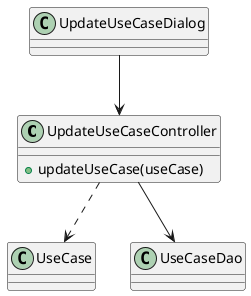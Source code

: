 @startuml
	class UpdateUseCaseController {
	+updateUseCase(useCase)
	}

	UpdateUseCaseDialog --> UpdateUseCaseController
	UpdateUseCaseController ..> UseCase
	UpdateUseCaseController --> UseCaseDao
@enduml
